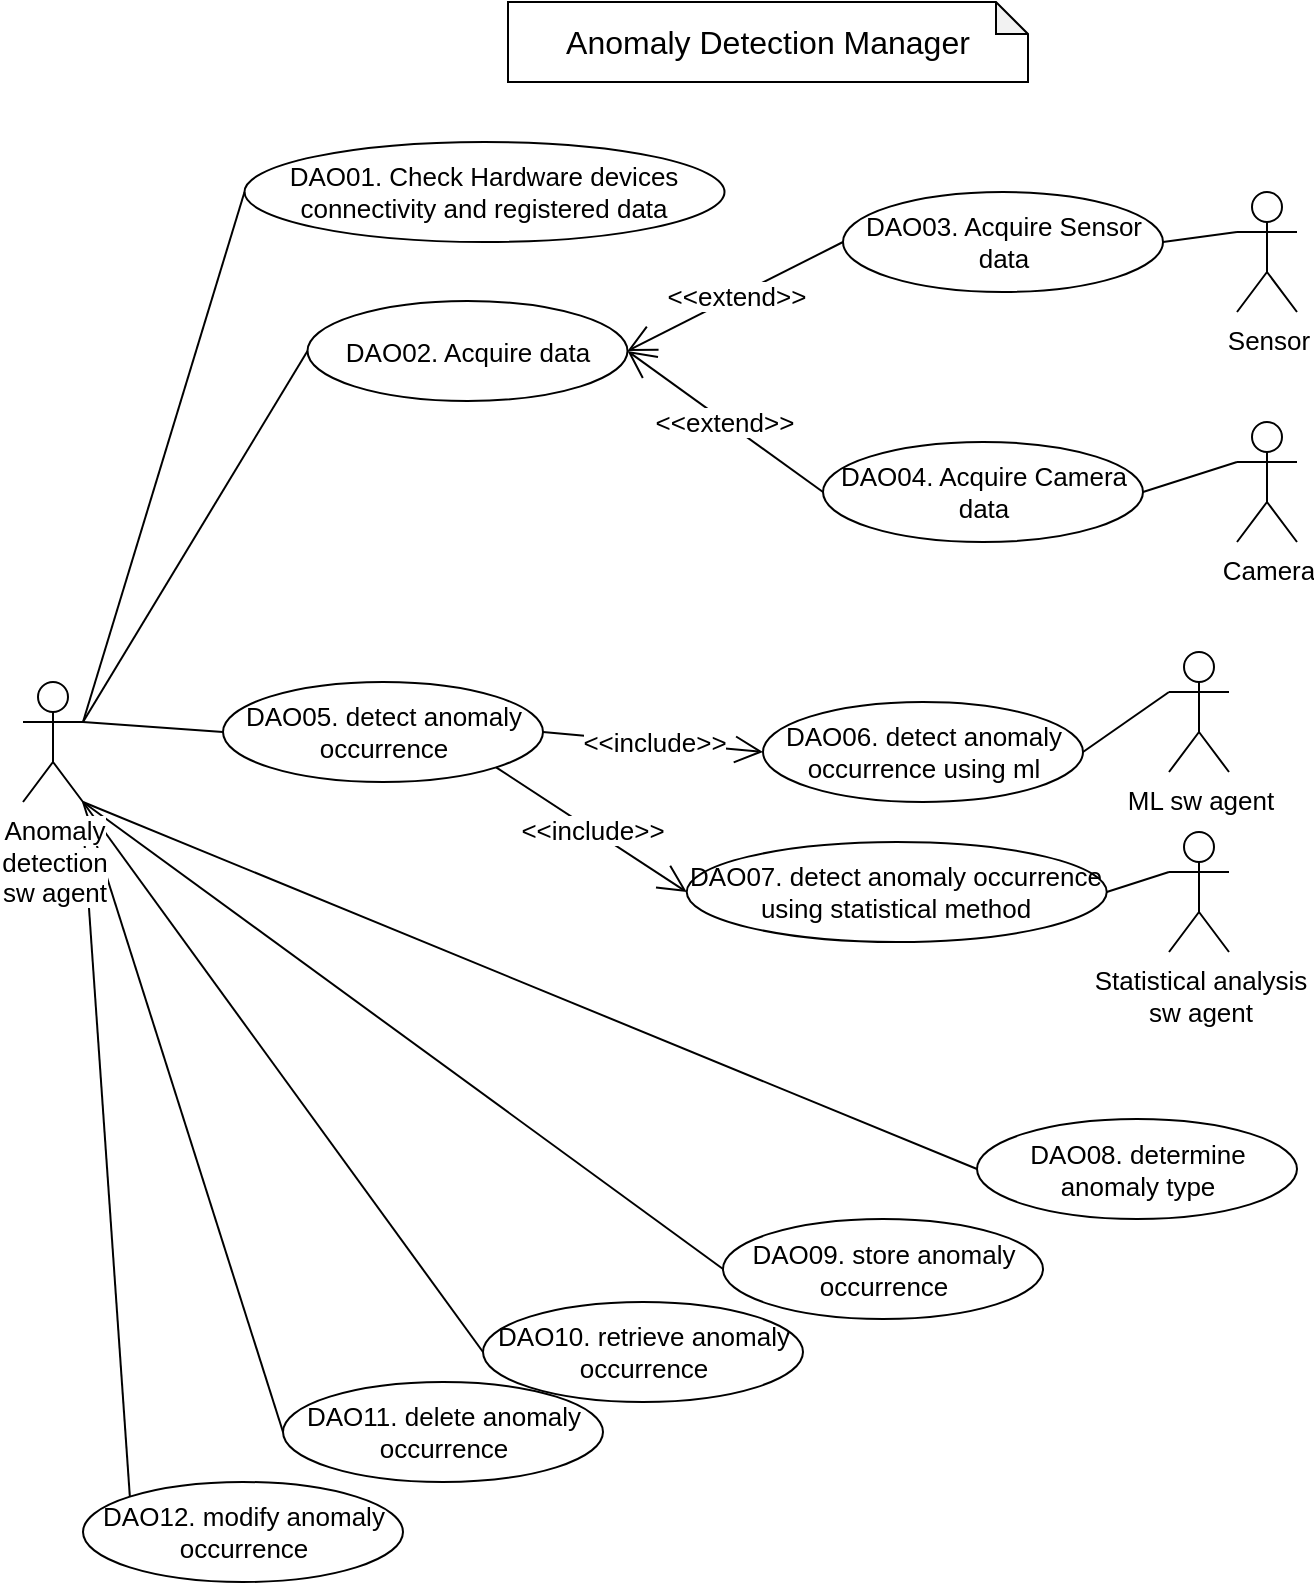 <mxfile version="21.1.8" type="github">
  <diagram name="페이지-1" id="wbr9RBuPk6cA3em6U8mI">
    <mxGraphModel dx="2831" dy="-155" grid="1" gridSize="10" guides="1" tooltips="1" connect="1" arrows="1" fold="1" page="1" pageScale="1" pageWidth="827" pageHeight="1169" math="0" shadow="0">
      <root>
        <mxCell id="0" />
        <mxCell id="1" parent="0" />
        <mxCell id="sqfZXFbvWSECsiiVKAgS-1" value="DAO04. Acquire Camera data" style="ellipse;whiteSpace=wrap;html=1;fontSize=13;" vertex="1" parent="1">
          <mxGeometry x="60.5" y="2360" width="160" height="50" as="geometry" />
        </mxCell>
        <mxCell id="sqfZXFbvWSECsiiVKAgS-2" value="" style="endArrow=none;html=1;rounded=0;entryX=0;entryY=0.333;entryDx=0;entryDy=0;entryPerimeter=0;exitX=1;exitY=0.5;exitDx=0;exitDy=0;fontSize=13;" edge="1" parent="1" source="sqfZXFbvWSECsiiVKAgS-14" target="sqfZXFbvWSECsiiVKAgS-32">
          <mxGeometry width="50" height="50" relative="1" as="geometry">
            <mxPoint x="-199.5" y="2570" as="sourcePoint" />
            <mxPoint x="-28.5" y="2510" as="targetPoint" />
          </mxGeometry>
        </mxCell>
        <mxCell id="sqfZXFbvWSECsiiVKAgS-3" value="DAO01. Check Hardware devices connectivity and registered data" style="ellipse;whiteSpace=wrap;html=1;fontSize=13;" vertex="1" parent="1">
          <mxGeometry x="-228.75" y="2210" width="240" height="50" as="geometry" />
        </mxCell>
        <mxCell id="sqfZXFbvWSECsiiVKAgS-4" value="DAO02. Acquire data" style="ellipse;whiteSpace=wrap;html=1;fontSize=13;" vertex="1" parent="1">
          <mxGeometry x="-197.25" y="2289.5" width="160" height="50" as="geometry" />
        </mxCell>
        <mxCell id="sqfZXFbvWSECsiiVKAgS-5" value="DAO05. detect anomaly occurrence" style="ellipse;whiteSpace=wrap;html=1;fontSize=13;" vertex="1" parent="1">
          <mxGeometry x="-239.5" y="2480" width="160" height="50" as="geometry" />
        </mxCell>
        <mxCell id="sqfZXFbvWSECsiiVKAgS-6" value="" style="endArrow=none;html=1;rounded=0;entryX=0;entryY=0.5;entryDx=0;entryDy=0;exitX=1;exitY=0.333;exitDx=0;exitDy=0;exitPerimeter=0;fontSize=13;" edge="1" parent="1" source="sqfZXFbvWSECsiiVKAgS-27" target="sqfZXFbvWSECsiiVKAgS-3">
          <mxGeometry width="50" height="50" relative="1" as="geometry">
            <mxPoint x="-289.5" y="2480" as="sourcePoint" />
            <mxPoint x="-196.5" y="2435" as="targetPoint" />
          </mxGeometry>
        </mxCell>
        <mxCell id="sqfZXFbvWSECsiiVKAgS-7" value="DAO03. Acquire Sensor data" style="ellipse;whiteSpace=wrap;html=1;fontSize=13;" vertex="1" parent="1">
          <mxGeometry x="70.5" y="2235" width="160" height="50" as="geometry" />
        </mxCell>
        <mxCell id="sqfZXFbvWSECsiiVKAgS-8" value="Sensor" style="shape=umlActor;verticalLabelPosition=bottom;verticalAlign=top;html=1;outlineConnect=0;fontSize=13;" vertex="1" parent="1">
          <mxGeometry x="267.5" y="2235" width="30" height="60" as="geometry" />
        </mxCell>
        <mxCell id="sqfZXFbvWSECsiiVKAgS-9" value="" style="endArrow=none;html=1;rounded=0;exitX=0;exitY=0.333;exitDx=0;exitDy=0;exitPerimeter=0;entryX=1;entryY=0.5;entryDx=0;entryDy=0;fontSize=13;" edge="1" parent="1" source="sqfZXFbvWSECsiiVKAgS-8" target="sqfZXFbvWSECsiiVKAgS-7">
          <mxGeometry width="50" height="50" relative="1" as="geometry">
            <mxPoint x="180.5" y="2590" as="sourcePoint" />
            <mxPoint x="370.5" y="2310" as="targetPoint" />
          </mxGeometry>
        </mxCell>
        <mxCell id="sqfZXFbvWSECsiiVKAgS-10" value="DAO10. retrieve anomaly occurrence" style="ellipse;whiteSpace=wrap;html=1;fontSize=13;" vertex="1" parent="1">
          <mxGeometry x="-109.5" y="2790" width="160" height="50" as="geometry" />
        </mxCell>
        <mxCell id="sqfZXFbvWSECsiiVKAgS-11" value="DAO11. delete anomaly occurrence" style="ellipse;whiteSpace=wrap;html=1;fontSize=13;" vertex="1" parent="1">
          <mxGeometry x="-209.5" y="2830" width="160" height="50" as="geometry" />
        </mxCell>
        <mxCell id="sqfZXFbvWSECsiiVKAgS-12" value="DAO12. modify anomaly occurrence" style="ellipse;whiteSpace=wrap;html=1;fontSize=13;" vertex="1" parent="1">
          <mxGeometry x="-309.5" y="2880" width="160" height="50" as="geometry" />
        </mxCell>
        <mxCell id="sqfZXFbvWSECsiiVKAgS-13" value="" style="endArrow=none;html=1;rounded=0;entryX=0;entryY=0.5;entryDx=0;entryDy=0;exitX=1;exitY=0.333;exitDx=0;exitDy=0;exitPerimeter=0;fontSize=13;" edge="1" parent="1" source="sqfZXFbvWSECsiiVKAgS-27" target="sqfZXFbvWSECsiiVKAgS-4">
          <mxGeometry width="50" height="50" relative="1" as="geometry">
            <mxPoint x="-389.5" y="2330" as="sourcePoint" />
            <mxPoint x="-169.5" y="2235" as="targetPoint" />
          </mxGeometry>
        </mxCell>
        <mxCell id="sqfZXFbvWSECsiiVKAgS-14" value="DAO07. detect anomaly occurrence using statistical method" style="ellipse;whiteSpace=wrap;html=1;fontSize=13;" vertex="1" parent="1">
          <mxGeometry x="-7.63" y="2560" width="210" height="50" as="geometry" />
        </mxCell>
        <mxCell id="sqfZXFbvWSECsiiVKAgS-15" value="&amp;lt;&amp;lt;include&amp;gt;&amp;gt;" style="endArrow=none;endSize=16;endFill=0;html=1;rounded=0;exitX=0;exitY=0.5;exitDx=0;exitDy=0;entryX=1;entryY=0.5;entryDx=0;entryDy=0;startArrow=open;startFill=0;startSize=12;fontSize=13;" edge="1" parent="1" source="sqfZXFbvWSECsiiVKAgS-30" target="sqfZXFbvWSECsiiVKAgS-5">
          <mxGeometry width="160" relative="1" as="geometry">
            <mxPoint x="100.5" y="2505" as="sourcePoint" />
            <mxPoint x="260.5" y="2505" as="targetPoint" />
          </mxGeometry>
        </mxCell>
        <mxCell id="sqfZXFbvWSECsiiVKAgS-16" value="&amp;lt;&amp;lt;include&amp;gt;&amp;gt;" style="endArrow=none;endSize=16;endFill=0;html=1;rounded=0;exitX=0;exitY=0.5;exitDx=0;exitDy=0;entryX=1;entryY=1;entryDx=0;entryDy=0;startArrow=open;startFill=0;startSize=12;fontSize=13;" edge="1" parent="1" source="sqfZXFbvWSECsiiVKAgS-14" target="sqfZXFbvWSECsiiVKAgS-5">
          <mxGeometry width="160" relative="1" as="geometry">
            <mxPoint x="100.5" y="2473" as="sourcePoint" />
            <mxPoint x="-27.5" y="2470" as="targetPoint" />
          </mxGeometry>
        </mxCell>
        <mxCell id="sqfZXFbvWSECsiiVKAgS-17" value="&amp;lt;&amp;lt;extend&amp;gt;&amp;gt;" style="endArrow=open;endSize=12;endFill=0;html=1;rounded=0;exitX=0;exitY=0.5;exitDx=0;exitDy=0;entryX=1;entryY=0.5;entryDx=0;entryDy=0;fontSize=13;" edge="1" parent="1" source="sqfZXFbvWSECsiiVKAgS-7" target="sqfZXFbvWSECsiiVKAgS-4">
          <mxGeometry width="160" relative="1" as="geometry">
            <mxPoint x="120.5" y="2548" as="sourcePoint" />
            <mxPoint x="-7.5" y="2545" as="targetPoint" />
          </mxGeometry>
        </mxCell>
        <mxCell id="sqfZXFbvWSECsiiVKAgS-18" value="&amp;lt;&amp;lt;extend&amp;gt;&amp;gt;" style="endArrow=open;endSize=12;endFill=0;html=1;rounded=0;exitX=0;exitY=0.5;exitDx=0;exitDy=0;entryX=1;entryY=0.5;entryDx=0;entryDy=0;fontSize=13;" edge="1" parent="1" source="sqfZXFbvWSECsiiVKAgS-1" target="sqfZXFbvWSECsiiVKAgS-4">
          <mxGeometry width="160" relative="1" as="geometry">
            <mxPoint x="120.5" y="2548" as="sourcePoint" />
            <mxPoint x="-7.5" y="2545" as="targetPoint" />
          </mxGeometry>
        </mxCell>
        <mxCell id="sqfZXFbvWSECsiiVKAgS-19" value="" style="endArrow=none;html=1;rounded=0;entryX=0;entryY=0.5;entryDx=0;entryDy=0;exitX=1;exitY=0.333;exitDx=0;exitDy=0;exitPerimeter=0;fontSize=13;" edge="1" parent="1" source="sqfZXFbvWSECsiiVKAgS-27" target="sqfZXFbvWSECsiiVKAgS-5">
          <mxGeometry width="50" height="50" relative="1" as="geometry">
            <mxPoint x="-399.5" y="2510" as="sourcePoint" />
            <mxPoint x="-208.5" y="2550" as="targetPoint" />
          </mxGeometry>
        </mxCell>
        <mxCell id="sqfZXFbvWSECsiiVKAgS-20" value="" style="endArrow=none;html=1;rounded=0;entryX=0;entryY=0.5;entryDx=0;entryDy=0;fontSize=13;exitX=1;exitY=1;exitDx=0;exitDy=0;exitPerimeter=0;" edge="1" parent="1" source="sqfZXFbvWSECsiiVKAgS-27" target="sqfZXFbvWSECsiiVKAgS-21">
          <mxGeometry width="50" height="50" relative="1" as="geometry">
            <mxPoint x="-279.5" y="2560" as="sourcePoint" />
            <mxPoint x="0.5" y="2784" as="targetPoint" />
          </mxGeometry>
        </mxCell>
        <mxCell id="sqfZXFbvWSECsiiVKAgS-21" value="DAO08. determine &lt;br style=&quot;font-size: 13px;&quot;&gt;anomaly type" style="ellipse;whiteSpace=wrap;html=1;fontSize=13;" vertex="1" parent="1">
          <mxGeometry x="137.5" y="2698.5" width="160" height="50" as="geometry" />
        </mxCell>
        <mxCell id="sqfZXFbvWSECsiiVKAgS-22" value="DAO09. store anomaly occurrence" style="ellipse;whiteSpace=wrap;html=1;fontSize=13;" vertex="1" parent="1">
          <mxGeometry x="10.5" y="2748.5" width="160" height="50" as="geometry" />
        </mxCell>
        <mxCell id="sqfZXFbvWSECsiiVKAgS-23" value="" style="endArrow=none;html=1;rounded=0;entryX=0;entryY=0.5;entryDx=0;entryDy=0;fontSize=13;exitX=1;exitY=1;exitDx=0;exitDy=0;exitPerimeter=0;" edge="1" parent="1" source="sqfZXFbvWSECsiiVKAgS-27" target="sqfZXFbvWSECsiiVKAgS-22">
          <mxGeometry width="50" height="50" relative="1" as="geometry">
            <mxPoint x="-279.5" y="2560" as="sourcePoint" />
            <mxPoint x="-112.5" y="2665" as="targetPoint" />
          </mxGeometry>
        </mxCell>
        <mxCell id="sqfZXFbvWSECsiiVKAgS-24" value="" style="endArrow=none;html=1;rounded=0;entryX=0;entryY=0.5;entryDx=0;entryDy=0;fontSize=13;exitX=1;exitY=1;exitDx=0;exitDy=0;exitPerimeter=0;" edge="1" parent="1" source="sqfZXFbvWSECsiiVKAgS-27" target="sqfZXFbvWSECsiiVKAgS-10">
          <mxGeometry width="50" height="50" relative="1" as="geometry">
            <mxPoint x="-279.5" y="2560" as="sourcePoint" />
            <mxPoint x="-132.5" y="2735" as="targetPoint" />
          </mxGeometry>
        </mxCell>
        <mxCell id="sqfZXFbvWSECsiiVKAgS-25" value="" style="endArrow=none;html=1;rounded=0;entryX=0;entryY=0.5;entryDx=0;entryDy=0;fontSize=13;exitX=1;exitY=1;exitDx=0;exitDy=0;exitPerimeter=0;" edge="1" parent="1" source="sqfZXFbvWSECsiiVKAgS-27" target="sqfZXFbvWSECsiiVKAgS-11">
          <mxGeometry width="50" height="50" relative="1" as="geometry">
            <mxPoint x="-269.5" y="2570" as="sourcePoint" />
            <mxPoint x="-149.5" y="2805" as="targetPoint" />
          </mxGeometry>
        </mxCell>
        <mxCell id="sqfZXFbvWSECsiiVKAgS-26" value="" style="endArrow=none;html=1;rounded=0;entryX=0;entryY=0;entryDx=0;entryDy=0;fontSize=13;" edge="1" parent="1" target="sqfZXFbvWSECsiiVKAgS-12">
          <mxGeometry width="50" height="50" relative="1" as="geometry">
            <mxPoint x="-309.5" y="2550" as="sourcePoint" />
            <mxPoint x="-199.5" y="2865" as="targetPoint" />
          </mxGeometry>
        </mxCell>
        <mxCell id="sqfZXFbvWSECsiiVKAgS-27" value="&lt;span style=&quot;background-color: rgb(255, 255, 255);&quot;&gt;Anomaly &lt;br&gt;detection&lt;br style=&quot;font-size: 13px;&quot;&gt;sw agent&lt;/span&gt;" style="shape=umlActor;verticalLabelPosition=bottom;verticalAlign=top;html=1;outlineConnect=0;fontSize=13;" vertex="1" parent="1">
          <mxGeometry x="-339.5" y="2480" width="30" height="60" as="geometry" />
        </mxCell>
        <mxCell id="sqfZXFbvWSECsiiVKAgS-28" value="Camera" style="shape=umlActor;verticalLabelPosition=bottom;verticalAlign=top;html=1;outlineConnect=0;fontSize=13;" vertex="1" parent="1">
          <mxGeometry x="267.5" y="2350" width="30" height="60" as="geometry" />
        </mxCell>
        <mxCell id="sqfZXFbvWSECsiiVKAgS-29" value="" style="endArrow=none;html=1;rounded=0;exitX=0;exitY=0.333;exitDx=0;exitDy=0;exitPerimeter=0;entryX=1;entryY=0.5;entryDx=0;entryDy=0;fontSize=13;" edge="1" parent="1" source="sqfZXFbvWSECsiiVKAgS-28" target="sqfZXFbvWSECsiiVKAgS-1">
          <mxGeometry width="50" height="50" relative="1" as="geometry">
            <mxPoint x="181.5" y="2360" as="sourcePoint" />
            <mxPoint x="460.5" y="2410" as="targetPoint" />
          </mxGeometry>
        </mxCell>
        <mxCell id="sqfZXFbvWSECsiiVKAgS-30" value="DAO06. detect anomaly occurrence using ml" style="ellipse;whiteSpace=wrap;html=1;fontSize=13;" vertex="1" parent="1">
          <mxGeometry x="30.5" y="2490" width="160" height="50" as="geometry" />
        </mxCell>
        <mxCell id="sqfZXFbvWSECsiiVKAgS-31" value="" style="endArrow=none;html=1;rounded=0;entryX=1;entryY=0.5;entryDx=0;entryDy=0;exitX=0;exitY=0.333;exitDx=0;exitDy=0;exitPerimeter=0;fontSize=13;" edge="1" parent="1" source="sqfZXFbvWSECsiiVKAgS-33" target="sqfZXFbvWSECsiiVKAgS-30">
          <mxGeometry width="50" height="50" relative="1" as="geometry">
            <mxPoint x="342.75" y="2440" as="sourcePoint" />
            <mxPoint x="-28.5" y="2510" as="targetPoint" />
          </mxGeometry>
        </mxCell>
        <mxCell id="sqfZXFbvWSECsiiVKAgS-32" value="Statistical analysis&lt;br style=&quot;font-size: 13px;&quot;&gt;sw agent" style="shape=umlActor;verticalLabelPosition=bottom;verticalAlign=top;html=1;outlineConnect=0;fontSize=13;" vertex="1" parent="1">
          <mxGeometry x="233.5" y="2555" width="30" height="60" as="geometry" />
        </mxCell>
        <mxCell id="sqfZXFbvWSECsiiVKAgS-33" value="ML sw agent" style="shape=umlActor;verticalLabelPosition=bottom;verticalAlign=top;html=1;outlineConnect=0;fontSize=13;" vertex="1" parent="1">
          <mxGeometry x="233.5" y="2465" width="30" height="60" as="geometry" />
        </mxCell>
        <mxCell id="sqfZXFbvWSECsiiVKAgS-34" value="&lt;font style=&quot;font-size: 16px;&quot;&gt;Anomaly Detection Manager&lt;/font&gt;" style="shape=note;whiteSpace=wrap;html=1;backgroundOutline=1;darkOpacity=0.05;size=16;" vertex="1" parent="1">
          <mxGeometry x="-97" y="2140" width="260" height="40" as="geometry" />
        </mxCell>
      </root>
    </mxGraphModel>
  </diagram>
</mxfile>
